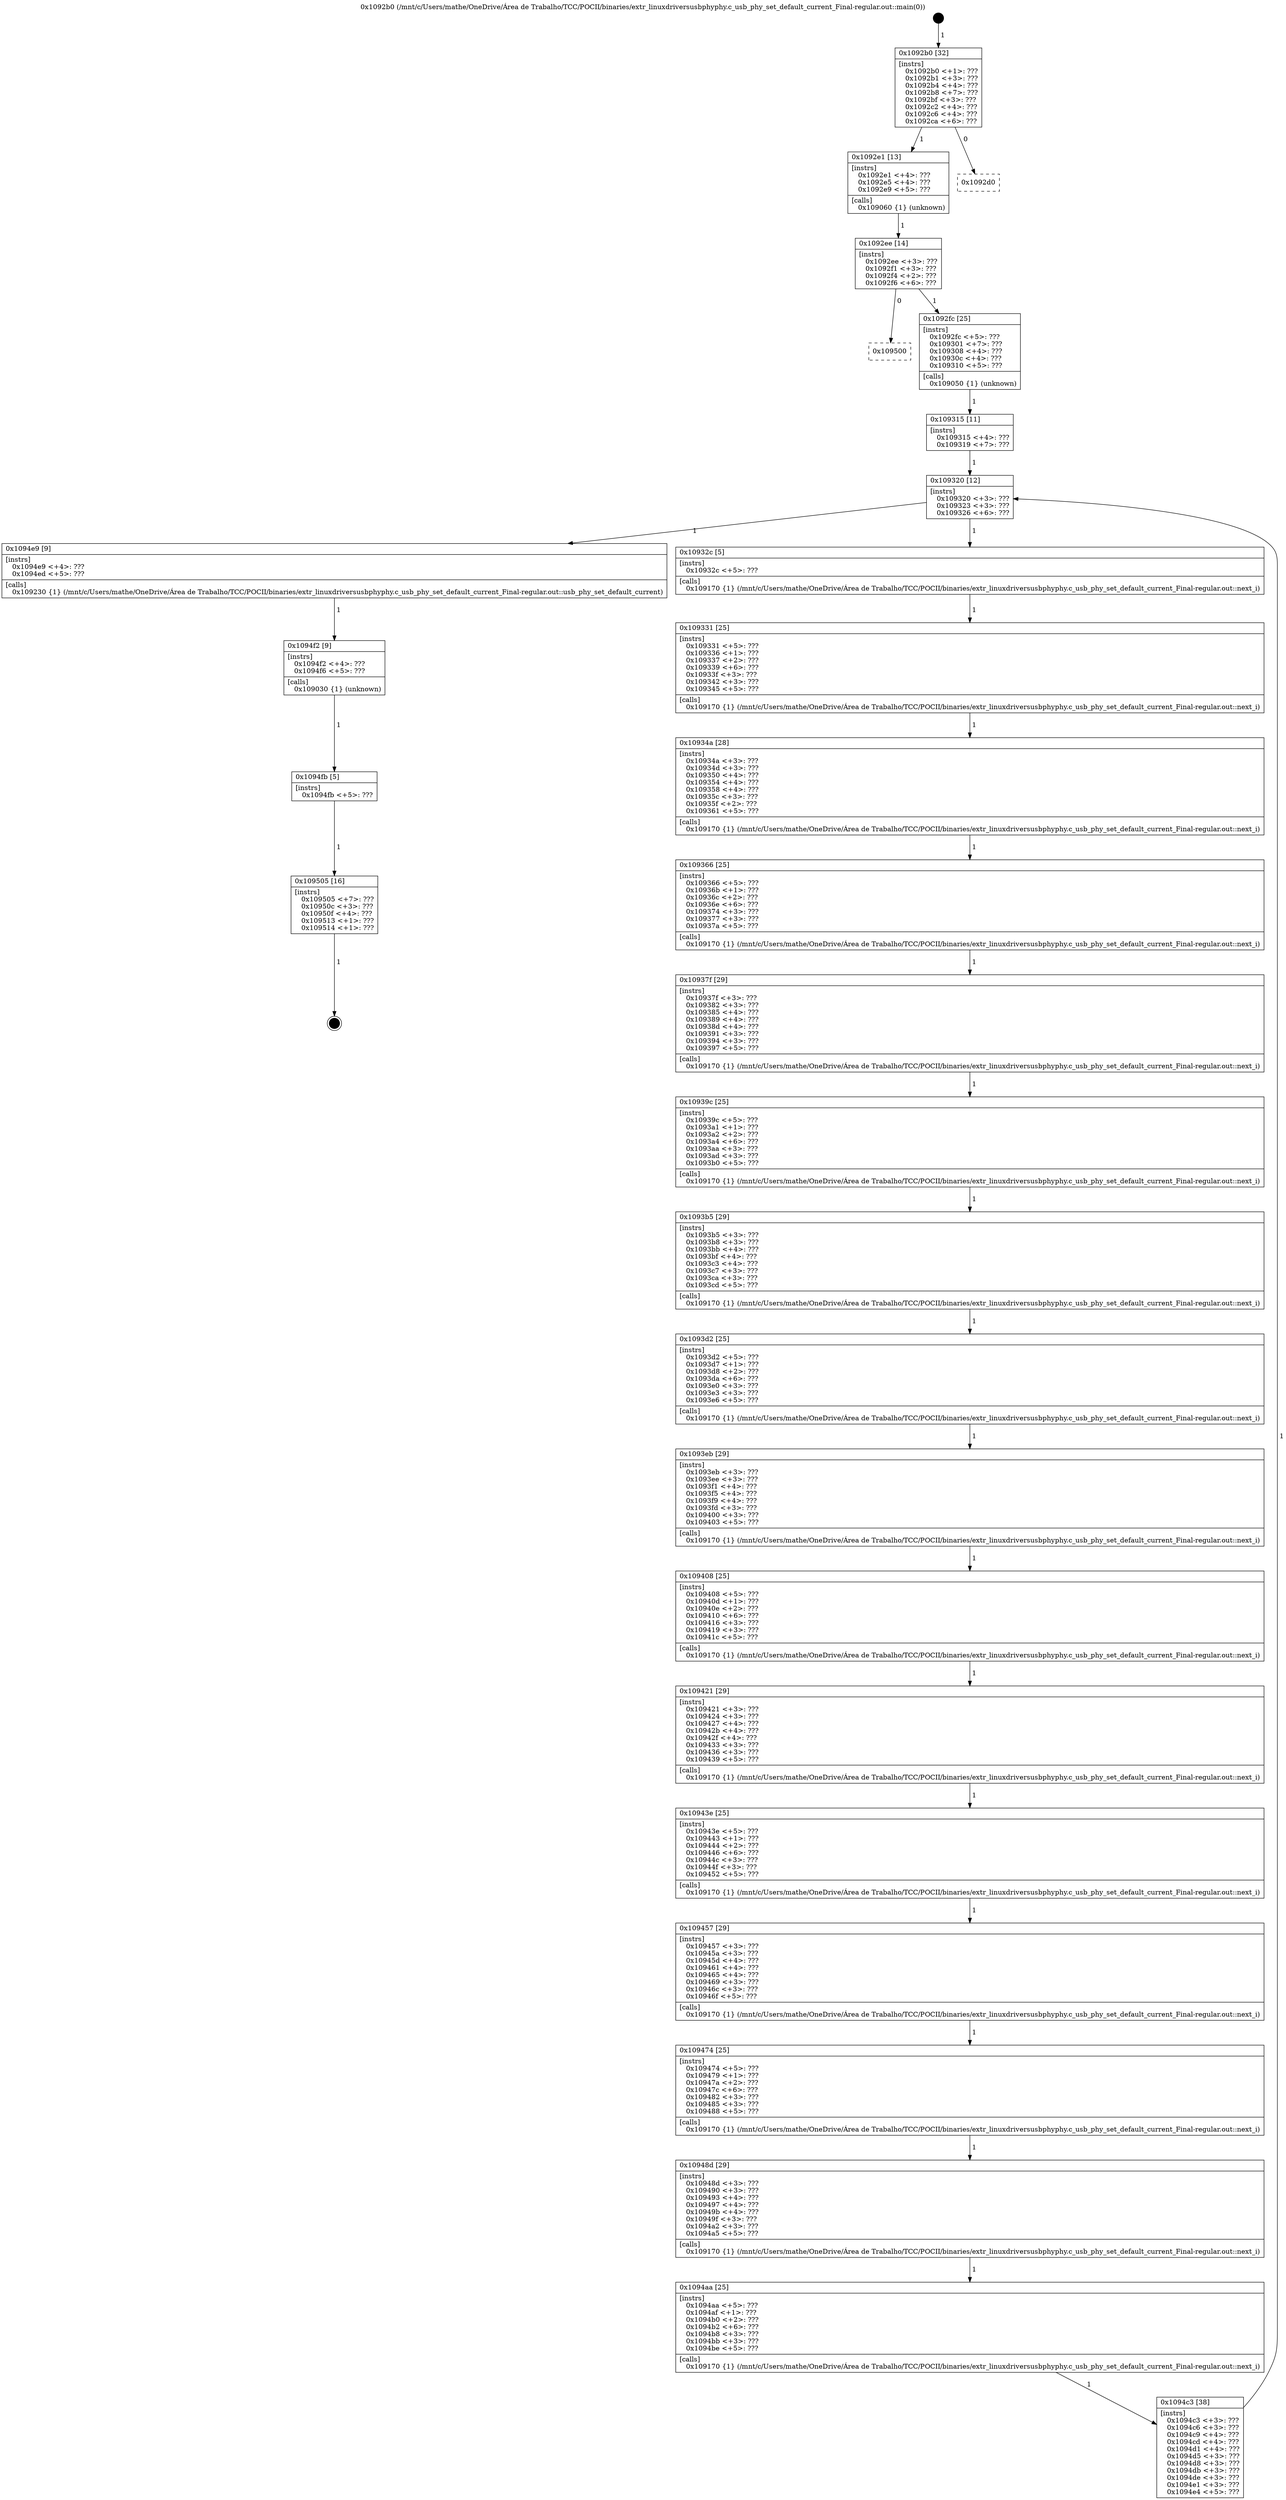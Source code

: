 digraph "0x1092b0" {
  label = "0x1092b0 (/mnt/c/Users/mathe/OneDrive/Área de Trabalho/TCC/POCII/binaries/extr_linuxdriversusbphyphy.c_usb_phy_set_default_current_Final-regular.out::main(0))"
  labelloc = "t"
  node[shape=record]

  Entry [label="",width=0.3,height=0.3,shape=circle,fillcolor=black,style=filled]
  "0x1092b0" [label="{
     0x1092b0 [32]\l
     | [instrs]\l
     &nbsp;&nbsp;0x1092b0 \<+1\>: ???\l
     &nbsp;&nbsp;0x1092b1 \<+3\>: ???\l
     &nbsp;&nbsp;0x1092b4 \<+4\>: ???\l
     &nbsp;&nbsp;0x1092b8 \<+7\>: ???\l
     &nbsp;&nbsp;0x1092bf \<+3\>: ???\l
     &nbsp;&nbsp;0x1092c2 \<+4\>: ???\l
     &nbsp;&nbsp;0x1092c6 \<+4\>: ???\l
     &nbsp;&nbsp;0x1092ca \<+6\>: ???\l
  }"]
  "0x1092e1" [label="{
     0x1092e1 [13]\l
     | [instrs]\l
     &nbsp;&nbsp;0x1092e1 \<+4\>: ???\l
     &nbsp;&nbsp;0x1092e5 \<+4\>: ???\l
     &nbsp;&nbsp;0x1092e9 \<+5\>: ???\l
     | [calls]\l
     &nbsp;&nbsp;0x109060 \{1\} (unknown)\l
  }"]
  "0x1092d0" [label="{
     0x1092d0\l
  }", style=dashed]
  "0x1092ee" [label="{
     0x1092ee [14]\l
     | [instrs]\l
     &nbsp;&nbsp;0x1092ee \<+3\>: ???\l
     &nbsp;&nbsp;0x1092f1 \<+3\>: ???\l
     &nbsp;&nbsp;0x1092f4 \<+2\>: ???\l
     &nbsp;&nbsp;0x1092f6 \<+6\>: ???\l
  }"]
  "0x109500" [label="{
     0x109500\l
  }", style=dashed]
  "0x1092fc" [label="{
     0x1092fc [25]\l
     | [instrs]\l
     &nbsp;&nbsp;0x1092fc \<+5\>: ???\l
     &nbsp;&nbsp;0x109301 \<+7\>: ???\l
     &nbsp;&nbsp;0x109308 \<+4\>: ???\l
     &nbsp;&nbsp;0x10930c \<+4\>: ???\l
     &nbsp;&nbsp;0x109310 \<+5\>: ???\l
     | [calls]\l
     &nbsp;&nbsp;0x109050 \{1\} (unknown)\l
  }"]
  Exit [label="",width=0.3,height=0.3,shape=circle,fillcolor=black,style=filled,peripheries=2]
  "0x109320" [label="{
     0x109320 [12]\l
     | [instrs]\l
     &nbsp;&nbsp;0x109320 \<+3\>: ???\l
     &nbsp;&nbsp;0x109323 \<+3\>: ???\l
     &nbsp;&nbsp;0x109326 \<+6\>: ???\l
  }"]
  "0x1094e9" [label="{
     0x1094e9 [9]\l
     | [instrs]\l
     &nbsp;&nbsp;0x1094e9 \<+4\>: ???\l
     &nbsp;&nbsp;0x1094ed \<+5\>: ???\l
     | [calls]\l
     &nbsp;&nbsp;0x109230 \{1\} (/mnt/c/Users/mathe/OneDrive/Área de Trabalho/TCC/POCII/binaries/extr_linuxdriversusbphyphy.c_usb_phy_set_default_current_Final-regular.out::usb_phy_set_default_current)\l
  }"]
  "0x10932c" [label="{
     0x10932c [5]\l
     | [instrs]\l
     &nbsp;&nbsp;0x10932c \<+5\>: ???\l
     | [calls]\l
     &nbsp;&nbsp;0x109170 \{1\} (/mnt/c/Users/mathe/OneDrive/Área de Trabalho/TCC/POCII/binaries/extr_linuxdriversusbphyphy.c_usb_phy_set_default_current_Final-regular.out::next_i)\l
  }"]
  "0x109331" [label="{
     0x109331 [25]\l
     | [instrs]\l
     &nbsp;&nbsp;0x109331 \<+5\>: ???\l
     &nbsp;&nbsp;0x109336 \<+1\>: ???\l
     &nbsp;&nbsp;0x109337 \<+2\>: ???\l
     &nbsp;&nbsp;0x109339 \<+6\>: ???\l
     &nbsp;&nbsp;0x10933f \<+3\>: ???\l
     &nbsp;&nbsp;0x109342 \<+3\>: ???\l
     &nbsp;&nbsp;0x109345 \<+5\>: ???\l
     | [calls]\l
     &nbsp;&nbsp;0x109170 \{1\} (/mnt/c/Users/mathe/OneDrive/Área de Trabalho/TCC/POCII/binaries/extr_linuxdriversusbphyphy.c_usb_phy_set_default_current_Final-regular.out::next_i)\l
  }"]
  "0x10934a" [label="{
     0x10934a [28]\l
     | [instrs]\l
     &nbsp;&nbsp;0x10934a \<+3\>: ???\l
     &nbsp;&nbsp;0x10934d \<+3\>: ???\l
     &nbsp;&nbsp;0x109350 \<+4\>: ???\l
     &nbsp;&nbsp;0x109354 \<+4\>: ???\l
     &nbsp;&nbsp;0x109358 \<+4\>: ???\l
     &nbsp;&nbsp;0x10935c \<+3\>: ???\l
     &nbsp;&nbsp;0x10935f \<+2\>: ???\l
     &nbsp;&nbsp;0x109361 \<+5\>: ???\l
     | [calls]\l
     &nbsp;&nbsp;0x109170 \{1\} (/mnt/c/Users/mathe/OneDrive/Área de Trabalho/TCC/POCII/binaries/extr_linuxdriversusbphyphy.c_usb_phy_set_default_current_Final-regular.out::next_i)\l
  }"]
  "0x109366" [label="{
     0x109366 [25]\l
     | [instrs]\l
     &nbsp;&nbsp;0x109366 \<+5\>: ???\l
     &nbsp;&nbsp;0x10936b \<+1\>: ???\l
     &nbsp;&nbsp;0x10936c \<+2\>: ???\l
     &nbsp;&nbsp;0x10936e \<+6\>: ???\l
     &nbsp;&nbsp;0x109374 \<+3\>: ???\l
     &nbsp;&nbsp;0x109377 \<+3\>: ???\l
     &nbsp;&nbsp;0x10937a \<+5\>: ???\l
     | [calls]\l
     &nbsp;&nbsp;0x109170 \{1\} (/mnt/c/Users/mathe/OneDrive/Área de Trabalho/TCC/POCII/binaries/extr_linuxdriversusbphyphy.c_usb_phy_set_default_current_Final-regular.out::next_i)\l
  }"]
  "0x10937f" [label="{
     0x10937f [29]\l
     | [instrs]\l
     &nbsp;&nbsp;0x10937f \<+3\>: ???\l
     &nbsp;&nbsp;0x109382 \<+3\>: ???\l
     &nbsp;&nbsp;0x109385 \<+4\>: ???\l
     &nbsp;&nbsp;0x109389 \<+4\>: ???\l
     &nbsp;&nbsp;0x10938d \<+4\>: ???\l
     &nbsp;&nbsp;0x109391 \<+3\>: ???\l
     &nbsp;&nbsp;0x109394 \<+3\>: ???\l
     &nbsp;&nbsp;0x109397 \<+5\>: ???\l
     | [calls]\l
     &nbsp;&nbsp;0x109170 \{1\} (/mnt/c/Users/mathe/OneDrive/Área de Trabalho/TCC/POCII/binaries/extr_linuxdriversusbphyphy.c_usb_phy_set_default_current_Final-regular.out::next_i)\l
  }"]
  "0x10939c" [label="{
     0x10939c [25]\l
     | [instrs]\l
     &nbsp;&nbsp;0x10939c \<+5\>: ???\l
     &nbsp;&nbsp;0x1093a1 \<+1\>: ???\l
     &nbsp;&nbsp;0x1093a2 \<+2\>: ???\l
     &nbsp;&nbsp;0x1093a4 \<+6\>: ???\l
     &nbsp;&nbsp;0x1093aa \<+3\>: ???\l
     &nbsp;&nbsp;0x1093ad \<+3\>: ???\l
     &nbsp;&nbsp;0x1093b0 \<+5\>: ???\l
     | [calls]\l
     &nbsp;&nbsp;0x109170 \{1\} (/mnt/c/Users/mathe/OneDrive/Área de Trabalho/TCC/POCII/binaries/extr_linuxdriversusbphyphy.c_usb_phy_set_default_current_Final-regular.out::next_i)\l
  }"]
  "0x1093b5" [label="{
     0x1093b5 [29]\l
     | [instrs]\l
     &nbsp;&nbsp;0x1093b5 \<+3\>: ???\l
     &nbsp;&nbsp;0x1093b8 \<+3\>: ???\l
     &nbsp;&nbsp;0x1093bb \<+4\>: ???\l
     &nbsp;&nbsp;0x1093bf \<+4\>: ???\l
     &nbsp;&nbsp;0x1093c3 \<+4\>: ???\l
     &nbsp;&nbsp;0x1093c7 \<+3\>: ???\l
     &nbsp;&nbsp;0x1093ca \<+3\>: ???\l
     &nbsp;&nbsp;0x1093cd \<+5\>: ???\l
     | [calls]\l
     &nbsp;&nbsp;0x109170 \{1\} (/mnt/c/Users/mathe/OneDrive/Área de Trabalho/TCC/POCII/binaries/extr_linuxdriversusbphyphy.c_usb_phy_set_default_current_Final-regular.out::next_i)\l
  }"]
  "0x1093d2" [label="{
     0x1093d2 [25]\l
     | [instrs]\l
     &nbsp;&nbsp;0x1093d2 \<+5\>: ???\l
     &nbsp;&nbsp;0x1093d7 \<+1\>: ???\l
     &nbsp;&nbsp;0x1093d8 \<+2\>: ???\l
     &nbsp;&nbsp;0x1093da \<+6\>: ???\l
     &nbsp;&nbsp;0x1093e0 \<+3\>: ???\l
     &nbsp;&nbsp;0x1093e3 \<+3\>: ???\l
     &nbsp;&nbsp;0x1093e6 \<+5\>: ???\l
     | [calls]\l
     &nbsp;&nbsp;0x109170 \{1\} (/mnt/c/Users/mathe/OneDrive/Área de Trabalho/TCC/POCII/binaries/extr_linuxdriversusbphyphy.c_usb_phy_set_default_current_Final-regular.out::next_i)\l
  }"]
  "0x1093eb" [label="{
     0x1093eb [29]\l
     | [instrs]\l
     &nbsp;&nbsp;0x1093eb \<+3\>: ???\l
     &nbsp;&nbsp;0x1093ee \<+3\>: ???\l
     &nbsp;&nbsp;0x1093f1 \<+4\>: ???\l
     &nbsp;&nbsp;0x1093f5 \<+4\>: ???\l
     &nbsp;&nbsp;0x1093f9 \<+4\>: ???\l
     &nbsp;&nbsp;0x1093fd \<+3\>: ???\l
     &nbsp;&nbsp;0x109400 \<+3\>: ???\l
     &nbsp;&nbsp;0x109403 \<+5\>: ???\l
     | [calls]\l
     &nbsp;&nbsp;0x109170 \{1\} (/mnt/c/Users/mathe/OneDrive/Área de Trabalho/TCC/POCII/binaries/extr_linuxdriversusbphyphy.c_usb_phy_set_default_current_Final-regular.out::next_i)\l
  }"]
  "0x109408" [label="{
     0x109408 [25]\l
     | [instrs]\l
     &nbsp;&nbsp;0x109408 \<+5\>: ???\l
     &nbsp;&nbsp;0x10940d \<+1\>: ???\l
     &nbsp;&nbsp;0x10940e \<+2\>: ???\l
     &nbsp;&nbsp;0x109410 \<+6\>: ???\l
     &nbsp;&nbsp;0x109416 \<+3\>: ???\l
     &nbsp;&nbsp;0x109419 \<+3\>: ???\l
     &nbsp;&nbsp;0x10941c \<+5\>: ???\l
     | [calls]\l
     &nbsp;&nbsp;0x109170 \{1\} (/mnt/c/Users/mathe/OneDrive/Área de Trabalho/TCC/POCII/binaries/extr_linuxdriversusbphyphy.c_usb_phy_set_default_current_Final-regular.out::next_i)\l
  }"]
  "0x109421" [label="{
     0x109421 [29]\l
     | [instrs]\l
     &nbsp;&nbsp;0x109421 \<+3\>: ???\l
     &nbsp;&nbsp;0x109424 \<+3\>: ???\l
     &nbsp;&nbsp;0x109427 \<+4\>: ???\l
     &nbsp;&nbsp;0x10942b \<+4\>: ???\l
     &nbsp;&nbsp;0x10942f \<+4\>: ???\l
     &nbsp;&nbsp;0x109433 \<+3\>: ???\l
     &nbsp;&nbsp;0x109436 \<+3\>: ???\l
     &nbsp;&nbsp;0x109439 \<+5\>: ???\l
     | [calls]\l
     &nbsp;&nbsp;0x109170 \{1\} (/mnt/c/Users/mathe/OneDrive/Área de Trabalho/TCC/POCII/binaries/extr_linuxdriversusbphyphy.c_usb_phy_set_default_current_Final-regular.out::next_i)\l
  }"]
  "0x10943e" [label="{
     0x10943e [25]\l
     | [instrs]\l
     &nbsp;&nbsp;0x10943e \<+5\>: ???\l
     &nbsp;&nbsp;0x109443 \<+1\>: ???\l
     &nbsp;&nbsp;0x109444 \<+2\>: ???\l
     &nbsp;&nbsp;0x109446 \<+6\>: ???\l
     &nbsp;&nbsp;0x10944c \<+3\>: ???\l
     &nbsp;&nbsp;0x10944f \<+3\>: ???\l
     &nbsp;&nbsp;0x109452 \<+5\>: ???\l
     | [calls]\l
     &nbsp;&nbsp;0x109170 \{1\} (/mnt/c/Users/mathe/OneDrive/Área de Trabalho/TCC/POCII/binaries/extr_linuxdriversusbphyphy.c_usb_phy_set_default_current_Final-regular.out::next_i)\l
  }"]
  "0x109457" [label="{
     0x109457 [29]\l
     | [instrs]\l
     &nbsp;&nbsp;0x109457 \<+3\>: ???\l
     &nbsp;&nbsp;0x10945a \<+3\>: ???\l
     &nbsp;&nbsp;0x10945d \<+4\>: ???\l
     &nbsp;&nbsp;0x109461 \<+4\>: ???\l
     &nbsp;&nbsp;0x109465 \<+4\>: ???\l
     &nbsp;&nbsp;0x109469 \<+3\>: ???\l
     &nbsp;&nbsp;0x10946c \<+3\>: ???\l
     &nbsp;&nbsp;0x10946f \<+5\>: ???\l
     | [calls]\l
     &nbsp;&nbsp;0x109170 \{1\} (/mnt/c/Users/mathe/OneDrive/Área de Trabalho/TCC/POCII/binaries/extr_linuxdriversusbphyphy.c_usb_phy_set_default_current_Final-regular.out::next_i)\l
  }"]
  "0x109474" [label="{
     0x109474 [25]\l
     | [instrs]\l
     &nbsp;&nbsp;0x109474 \<+5\>: ???\l
     &nbsp;&nbsp;0x109479 \<+1\>: ???\l
     &nbsp;&nbsp;0x10947a \<+2\>: ???\l
     &nbsp;&nbsp;0x10947c \<+6\>: ???\l
     &nbsp;&nbsp;0x109482 \<+3\>: ???\l
     &nbsp;&nbsp;0x109485 \<+3\>: ???\l
     &nbsp;&nbsp;0x109488 \<+5\>: ???\l
     | [calls]\l
     &nbsp;&nbsp;0x109170 \{1\} (/mnt/c/Users/mathe/OneDrive/Área de Trabalho/TCC/POCII/binaries/extr_linuxdriversusbphyphy.c_usb_phy_set_default_current_Final-regular.out::next_i)\l
  }"]
  "0x10948d" [label="{
     0x10948d [29]\l
     | [instrs]\l
     &nbsp;&nbsp;0x10948d \<+3\>: ???\l
     &nbsp;&nbsp;0x109490 \<+3\>: ???\l
     &nbsp;&nbsp;0x109493 \<+4\>: ???\l
     &nbsp;&nbsp;0x109497 \<+4\>: ???\l
     &nbsp;&nbsp;0x10949b \<+4\>: ???\l
     &nbsp;&nbsp;0x10949f \<+3\>: ???\l
     &nbsp;&nbsp;0x1094a2 \<+3\>: ???\l
     &nbsp;&nbsp;0x1094a5 \<+5\>: ???\l
     | [calls]\l
     &nbsp;&nbsp;0x109170 \{1\} (/mnt/c/Users/mathe/OneDrive/Área de Trabalho/TCC/POCII/binaries/extr_linuxdriversusbphyphy.c_usb_phy_set_default_current_Final-regular.out::next_i)\l
  }"]
  "0x1094aa" [label="{
     0x1094aa [25]\l
     | [instrs]\l
     &nbsp;&nbsp;0x1094aa \<+5\>: ???\l
     &nbsp;&nbsp;0x1094af \<+1\>: ???\l
     &nbsp;&nbsp;0x1094b0 \<+2\>: ???\l
     &nbsp;&nbsp;0x1094b2 \<+6\>: ???\l
     &nbsp;&nbsp;0x1094b8 \<+3\>: ???\l
     &nbsp;&nbsp;0x1094bb \<+3\>: ???\l
     &nbsp;&nbsp;0x1094be \<+5\>: ???\l
     | [calls]\l
     &nbsp;&nbsp;0x109170 \{1\} (/mnt/c/Users/mathe/OneDrive/Área de Trabalho/TCC/POCII/binaries/extr_linuxdriversusbphyphy.c_usb_phy_set_default_current_Final-regular.out::next_i)\l
  }"]
  "0x1094c3" [label="{
     0x1094c3 [38]\l
     | [instrs]\l
     &nbsp;&nbsp;0x1094c3 \<+3\>: ???\l
     &nbsp;&nbsp;0x1094c6 \<+3\>: ???\l
     &nbsp;&nbsp;0x1094c9 \<+4\>: ???\l
     &nbsp;&nbsp;0x1094cd \<+4\>: ???\l
     &nbsp;&nbsp;0x1094d1 \<+4\>: ???\l
     &nbsp;&nbsp;0x1094d5 \<+3\>: ???\l
     &nbsp;&nbsp;0x1094d8 \<+3\>: ???\l
     &nbsp;&nbsp;0x1094db \<+3\>: ???\l
     &nbsp;&nbsp;0x1094de \<+3\>: ???\l
     &nbsp;&nbsp;0x1094e1 \<+3\>: ???\l
     &nbsp;&nbsp;0x1094e4 \<+5\>: ???\l
  }"]
  "0x109315" [label="{
     0x109315 [11]\l
     | [instrs]\l
     &nbsp;&nbsp;0x109315 \<+4\>: ???\l
     &nbsp;&nbsp;0x109319 \<+7\>: ???\l
  }"]
  "0x1094f2" [label="{
     0x1094f2 [9]\l
     | [instrs]\l
     &nbsp;&nbsp;0x1094f2 \<+4\>: ???\l
     &nbsp;&nbsp;0x1094f6 \<+5\>: ???\l
     | [calls]\l
     &nbsp;&nbsp;0x109030 \{1\} (unknown)\l
  }"]
  "0x1094fb" [label="{
     0x1094fb [5]\l
     | [instrs]\l
     &nbsp;&nbsp;0x1094fb \<+5\>: ???\l
  }"]
  "0x109505" [label="{
     0x109505 [16]\l
     | [instrs]\l
     &nbsp;&nbsp;0x109505 \<+7\>: ???\l
     &nbsp;&nbsp;0x10950c \<+3\>: ???\l
     &nbsp;&nbsp;0x10950f \<+4\>: ???\l
     &nbsp;&nbsp;0x109513 \<+1\>: ???\l
     &nbsp;&nbsp;0x109514 \<+1\>: ???\l
  }"]
  Entry -> "0x1092b0" [label=" 1"]
  "0x1092b0" -> "0x1092e1" [label=" 1"]
  "0x1092b0" -> "0x1092d0" [label=" 0"]
  "0x1092e1" -> "0x1092ee" [label=" 1"]
  "0x1092ee" -> "0x109500" [label=" 0"]
  "0x1092ee" -> "0x1092fc" [label=" 1"]
  "0x109505" -> Exit [label=" 1"]
  "0x1092fc" -> "0x109315" [label=" 1"]
  "0x109320" -> "0x1094e9" [label=" 1"]
  "0x109320" -> "0x10932c" [label=" 1"]
  "0x10932c" -> "0x109331" [label=" 1"]
  "0x109331" -> "0x10934a" [label=" 1"]
  "0x10934a" -> "0x109366" [label=" 1"]
  "0x109366" -> "0x10937f" [label=" 1"]
  "0x10937f" -> "0x10939c" [label=" 1"]
  "0x10939c" -> "0x1093b5" [label=" 1"]
  "0x1093b5" -> "0x1093d2" [label=" 1"]
  "0x1093d2" -> "0x1093eb" [label=" 1"]
  "0x1093eb" -> "0x109408" [label=" 1"]
  "0x109408" -> "0x109421" [label=" 1"]
  "0x109421" -> "0x10943e" [label=" 1"]
  "0x10943e" -> "0x109457" [label=" 1"]
  "0x109457" -> "0x109474" [label=" 1"]
  "0x109474" -> "0x10948d" [label=" 1"]
  "0x10948d" -> "0x1094aa" [label=" 1"]
  "0x1094aa" -> "0x1094c3" [label=" 1"]
  "0x109315" -> "0x109320" [label=" 1"]
  "0x1094c3" -> "0x109320" [label=" 1"]
  "0x1094e9" -> "0x1094f2" [label=" 1"]
  "0x1094f2" -> "0x1094fb" [label=" 1"]
  "0x1094fb" -> "0x109505" [label=" 1"]
}

